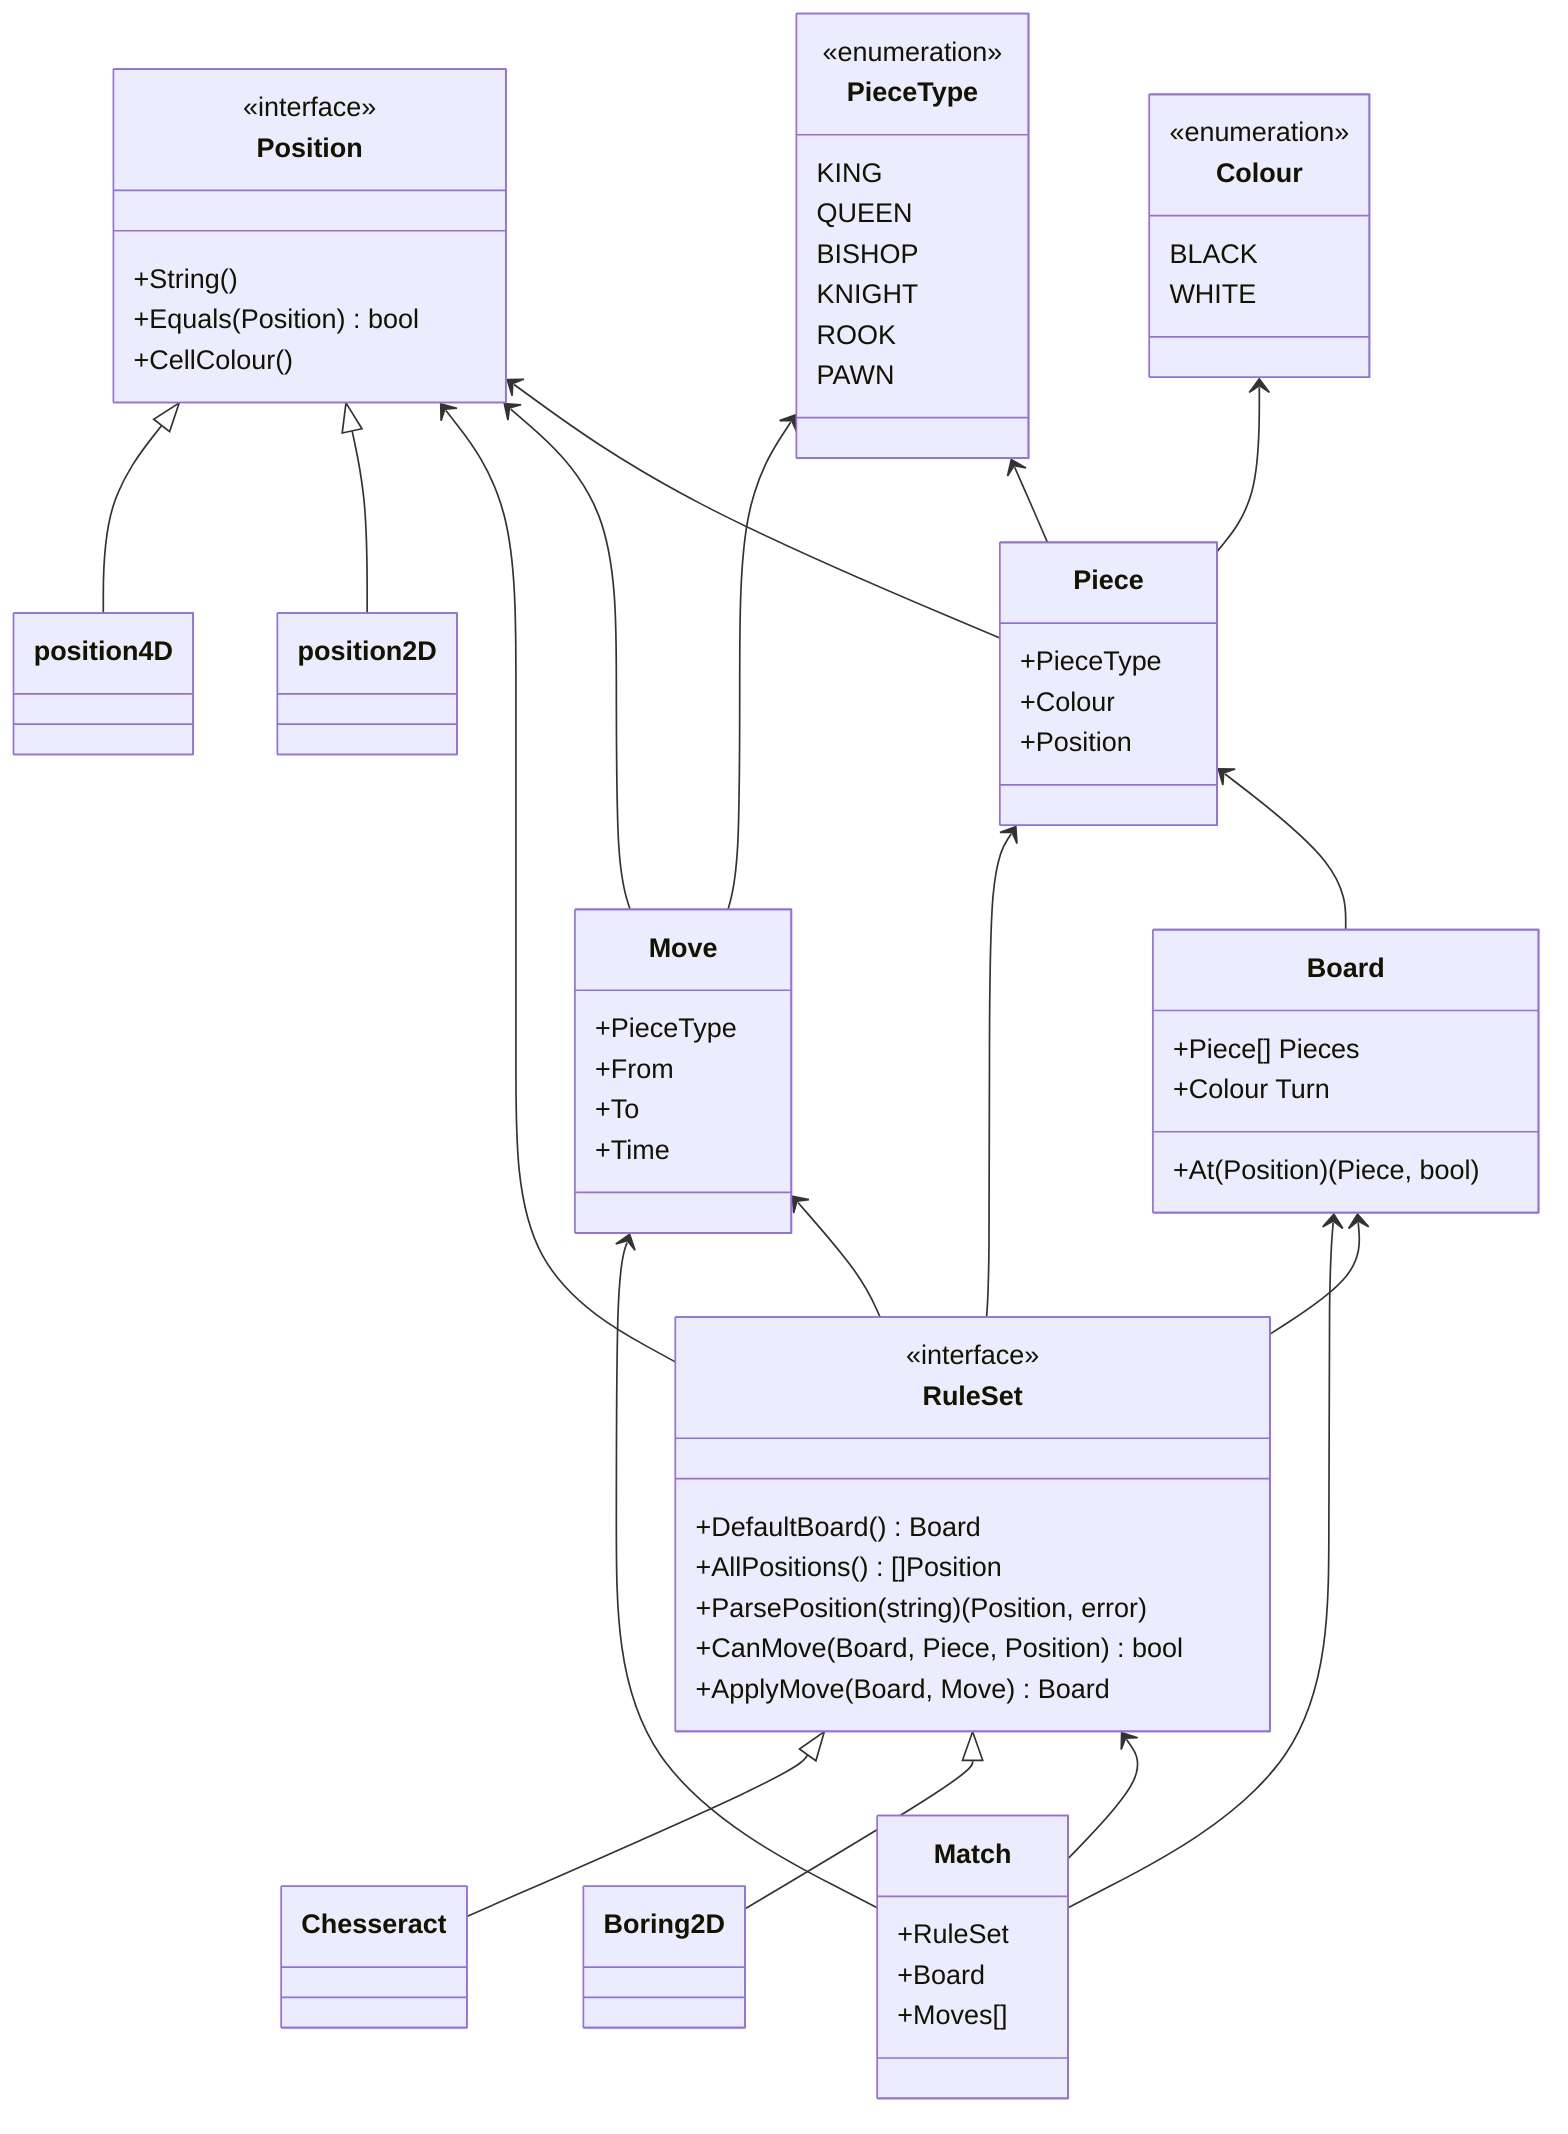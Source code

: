 classDiagram

	class PieceType{
		<<enumeration>>
		KING
		QUEEN
		BISHOP
		KNIGHT
		ROOK
		PAWN
	}

	class Colour{
		<<enumeration>>
		BLACK
		WHITE
	}

	class Position{
		<<interface>>
		+String()
		+Equals(Position) bool
		+CellColour()
	}

	class Piece{
		+PieceType
		+Colour
		+Position
	}

	PieceType <-- Piece
	Colour <-- Piece
	Position <-- Piece

	class Board{
		+Piece[] Pieces
		+Colour Turn
		+At(Position) (Piece, bool)
	}

	Piece <-- Board

	class Move {
		+PieceType
		+From
		+To
		+Time
	}

	PieceType <-- Move
	Position <-- Move

	class RuleSet {
		<<interface>>

		+DefaultBoard() Board
		+AllPositions() []Position
		+ParsePosition(string) (Position, error)

		+CanMove(Board, Piece, Position) bool
		+ApplyMove(Board, Move) Board
	}

	Board <-- RuleSet
	Piece <-- RuleSet
	Position <-- RuleSet
	Move <-- RuleSet

	class Match {
		+RuleSet
		+Board
		+Moves[]
	}

	RuleSet <-- Match
	Board <-- Match
	Move <-- Match


	class Boring2D {
	}
	class Chesseract {
	}

	RuleSet <|-- Boring2D
	RuleSet <|-- Chesseract


	class position2D {
	}
	class position4D {
	}

	Position <|-- position2D
	Position <|-- position4D